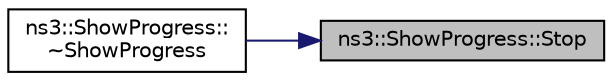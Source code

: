 digraph "ns3::ShowProgress::Stop"
{
 // LATEX_PDF_SIZE
  edge [fontname="Helvetica",fontsize="10",labelfontname="Helvetica",labelfontsize="10"];
  node [fontname="Helvetica",fontsize="10",shape=record];
  rankdir="RL";
  Node1 [label="ns3::ShowProgress::Stop",height=0.2,width=0.4,color="black", fillcolor="grey75", style="filled", fontcolor="black",tooltip="Stop the elapsed wallclock timestamp and print the total elapsed time."];
  Node1 -> Node2 [dir="back",color="midnightblue",fontsize="10",style="solid",fontname="Helvetica"];
  Node2 [label="ns3::ShowProgress::\l~ShowProgress",height=0.2,width=0.4,color="black", fillcolor="white", style="filled",URL="$classns3_1_1_show_progress.html#acac7e00e92be26f7aba31f9ff7a95b83",tooltip="Destructor."];
}
